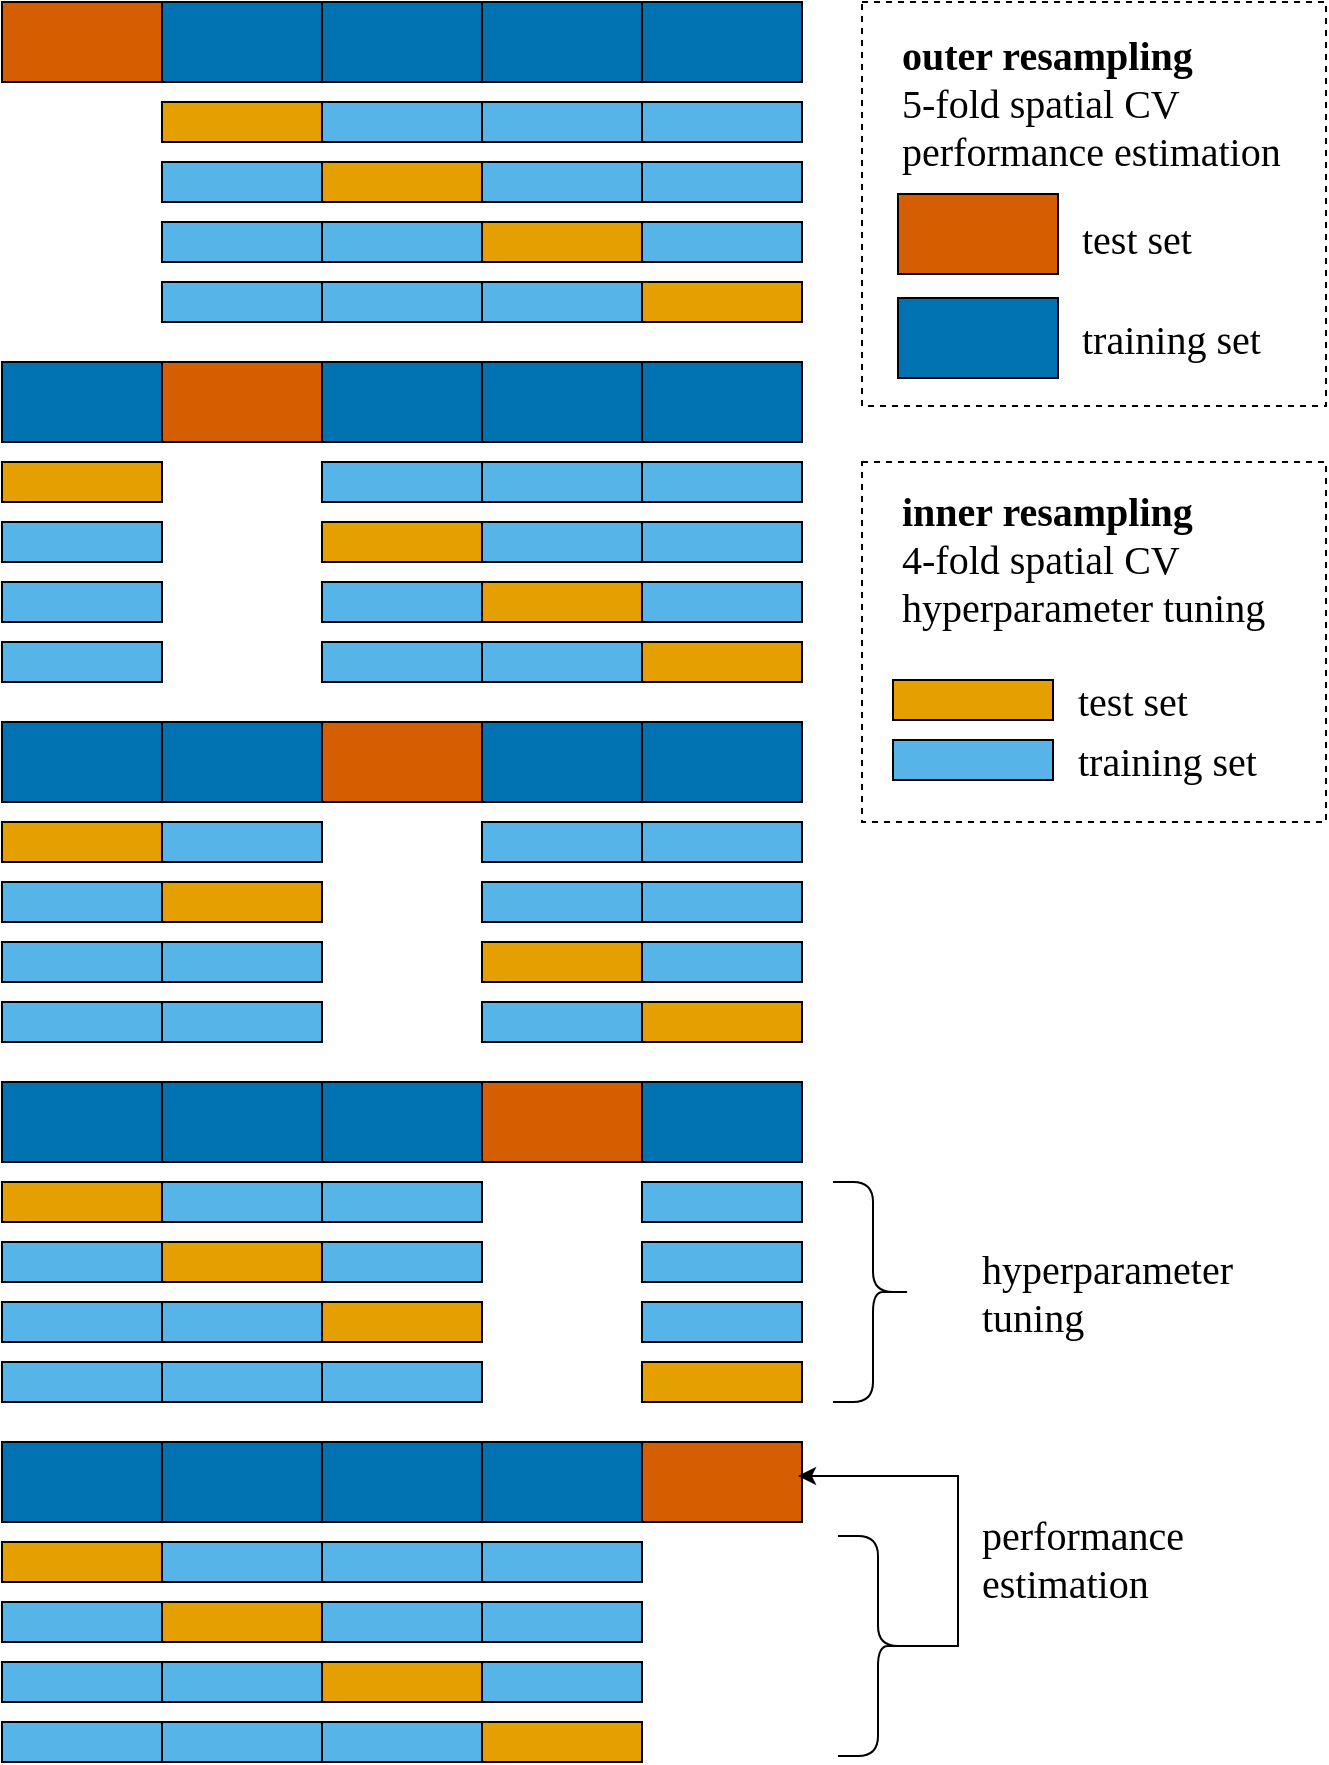 <mxfile version="21.8.2" type="device">
  <diagram name="Page-1" id="PBCSHt_XHbKlwtqyhNGC">
    <mxGraphModel dx="2206" dy="1217" grid="0" gridSize="10" guides="1" tooltips="1" connect="1" arrows="1" fold="1" page="1" pageScale="1" pageWidth="700" pageHeight="900" math="0" shadow="0">
      <root>
        <mxCell id="0" />
        <mxCell id="1" parent="0" />
        <mxCell id="wyE4UO38VLwdI6MI5VVs-248" value="" style="rounded=0;whiteSpace=wrap;html=1;dashed=1;" vertex="1" parent="1">
          <mxGeometry x="440" y="10" width="232" height="202" as="geometry" />
        </mxCell>
        <mxCell id="wyE4UO38VLwdI6MI5VVs-247" value="" style="rounded=0;whiteSpace=wrap;html=1;dashed=1;" vertex="1" parent="1">
          <mxGeometry x="440" y="240" width="232" height="180" as="geometry" />
        </mxCell>
        <mxCell id="wyE4UO38VLwdI6MI5VVs-1" value="" style="rounded=0;whiteSpace=wrap;html=1;fillColor=#D55E00;fontSize=20;" vertex="1" parent="1">
          <mxGeometry x="10" y="10" width="80" height="40" as="geometry" />
        </mxCell>
        <mxCell id="wyE4UO38VLwdI6MI5VVs-2" value="" style="rounded=0;whiteSpace=wrap;html=1;fillColor=#0072B2;fontSize=20;" vertex="1" parent="1">
          <mxGeometry x="90" y="10" width="80" height="40" as="geometry" />
        </mxCell>
        <mxCell id="wyE4UO38VLwdI6MI5VVs-3" value="" style="rounded=0;whiteSpace=wrap;html=1;fillColor=#0072B2;fontSize=20;" vertex="1" parent="1">
          <mxGeometry x="170" y="10" width="80" height="40" as="geometry" />
        </mxCell>
        <mxCell id="wyE4UO38VLwdI6MI5VVs-4" value="" style="rounded=0;whiteSpace=wrap;html=1;fillColor=#0072B2;fontSize=20;" vertex="1" parent="1">
          <mxGeometry x="250" y="10" width="80" height="40" as="geometry" />
        </mxCell>
        <mxCell id="wyE4UO38VLwdI6MI5VVs-5" value="" style="rounded=0;whiteSpace=wrap;html=1;fillColor=#0072B2;fontSize=20;" vertex="1" parent="1">
          <mxGeometry x="330" y="10" width="80" height="40" as="geometry" />
        </mxCell>
        <mxCell id="wyE4UO38VLwdI6MI5VVs-33" value="" style="rounded=0;whiteSpace=wrap;html=1;fillColor=#56B4E9;fontSize=20;" vertex="1" parent="1">
          <mxGeometry x="330" y="60" width="80" height="20" as="geometry" />
        </mxCell>
        <mxCell id="wyE4UO38VLwdI6MI5VVs-34" value="" style="rounded=0;whiteSpace=wrap;html=1;fillColor=#E69F00;fontSize=20;" vertex="1" parent="1">
          <mxGeometry x="90" y="60" width="80" height="20" as="geometry" />
        </mxCell>
        <mxCell id="wyE4UO38VLwdI6MI5VVs-35" value="" style="rounded=0;whiteSpace=wrap;html=1;fillColor=#56B4E9;fontSize=20;" vertex="1" parent="1">
          <mxGeometry x="170" y="60" width="80" height="20" as="geometry" />
        </mxCell>
        <mxCell id="wyE4UO38VLwdI6MI5VVs-36" value="" style="rounded=0;whiteSpace=wrap;html=1;fillColor=#56B4E9;fontSize=20;" vertex="1" parent="1">
          <mxGeometry x="250" y="60" width="80" height="20" as="geometry" />
        </mxCell>
        <mxCell id="wyE4UO38VLwdI6MI5VVs-49" value="" style="rounded=0;whiteSpace=wrap;html=1;fillColor=#56B4E9;fontSize=20;" vertex="1" parent="1">
          <mxGeometry x="330" y="90" width="80" height="20" as="geometry" />
        </mxCell>
        <mxCell id="wyE4UO38VLwdI6MI5VVs-50" value="" style="rounded=0;whiteSpace=wrap;html=1;fillColor=#56B4E9;fontSize=20;" vertex="1" parent="1">
          <mxGeometry x="90" y="90" width="80" height="20" as="geometry" />
        </mxCell>
        <mxCell id="wyE4UO38VLwdI6MI5VVs-51" value="" style="rounded=0;whiteSpace=wrap;html=1;fillColor=#E69F00;fontSize=20;" vertex="1" parent="1">
          <mxGeometry x="170" y="90" width="80" height="20" as="geometry" />
        </mxCell>
        <mxCell id="wyE4UO38VLwdI6MI5VVs-52" value="" style="rounded=0;whiteSpace=wrap;html=1;fillColor=#56B4E9;fontSize=20;" vertex="1" parent="1">
          <mxGeometry x="250" y="90" width="80" height="20" as="geometry" />
        </mxCell>
        <mxCell id="wyE4UO38VLwdI6MI5VVs-53" value="" style="rounded=0;whiteSpace=wrap;html=1;fillColor=#56B4E9;fontSize=20;" vertex="1" parent="1">
          <mxGeometry x="330" y="120" width="80" height="20" as="geometry" />
        </mxCell>
        <mxCell id="wyE4UO38VLwdI6MI5VVs-54" value="" style="rounded=0;whiteSpace=wrap;html=1;fillColor=#56B4E9;fontSize=20;" vertex="1" parent="1">
          <mxGeometry x="90" y="120" width="80" height="20" as="geometry" />
        </mxCell>
        <mxCell id="wyE4UO38VLwdI6MI5VVs-55" value="" style="rounded=0;whiteSpace=wrap;html=1;fillColor=#56B4E9;fontSize=20;" vertex="1" parent="1">
          <mxGeometry x="170" y="120" width="80" height="20" as="geometry" />
        </mxCell>
        <mxCell id="wyE4UO38VLwdI6MI5VVs-56" value="" style="rounded=0;whiteSpace=wrap;html=1;fillColor=#E69F00;fontSize=20;" vertex="1" parent="1">
          <mxGeometry x="250" y="120" width="80" height="20" as="geometry" />
        </mxCell>
        <mxCell id="wyE4UO38VLwdI6MI5VVs-57" value="" style="rounded=0;whiteSpace=wrap;html=1;fillColor=#E69F00;fontSize=20;" vertex="1" parent="1">
          <mxGeometry x="330" y="150" width="80" height="20" as="geometry" />
        </mxCell>
        <mxCell id="wyE4UO38VLwdI6MI5VVs-58" value="" style="rounded=0;whiteSpace=wrap;html=1;fillColor=#56B4E9;fontSize=20;" vertex="1" parent="1">
          <mxGeometry x="90" y="150" width="80" height="20" as="geometry" />
        </mxCell>
        <mxCell id="wyE4UO38VLwdI6MI5VVs-59" value="" style="rounded=0;whiteSpace=wrap;html=1;fillColor=#56B4E9;fontSize=20;" vertex="1" parent="1">
          <mxGeometry x="170" y="150" width="80" height="20" as="geometry" />
        </mxCell>
        <mxCell id="wyE4UO38VLwdI6MI5VVs-60" value="" style="rounded=0;whiteSpace=wrap;html=1;fillColor=#56B4E9;fontSize=20;" vertex="1" parent="1">
          <mxGeometry x="250" y="150" width="80" height="20" as="geometry" />
        </mxCell>
        <mxCell id="wyE4UO38VLwdI6MI5VVs-61" value="" style="rounded=0;whiteSpace=wrap;html=1;fillColor=#0072B2;fontSize=20;" vertex="1" parent="1">
          <mxGeometry x="10" y="190" width="80" height="40" as="geometry" />
        </mxCell>
        <mxCell id="wyE4UO38VLwdI6MI5VVs-62" value="" style="rounded=0;whiteSpace=wrap;html=1;fillColor=#D55E00;fontSize=20;" vertex="1" parent="1">
          <mxGeometry x="90" y="190" width="80" height="40" as="geometry" />
        </mxCell>
        <mxCell id="wyE4UO38VLwdI6MI5VVs-63" value="" style="rounded=0;whiteSpace=wrap;html=1;fillColor=#0072B2;fontSize=20;" vertex="1" parent="1">
          <mxGeometry x="170" y="190" width="80" height="40" as="geometry" />
        </mxCell>
        <mxCell id="wyE4UO38VLwdI6MI5VVs-64" value="" style="rounded=0;whiteSpace=wrap;html=1;fillColor=#0072B2;fontSize=20;" vertex="1" parent="1">
          <mxGeometry x="250" y="190" width="80" height="40" as="geometry" />
        </mxCell>
        <mxCell id="wyE4UO38VLwdI6MI5VVs-65" value="" style="rounded=0;whiteSpace=wrap;html=1;fillColor=#0072B2;fontSize=20;" vertex="1" parent="1">
          <mxGeometry x="330" y="190" width="80" height="40" as="geometry" />
        </mxCell>
        <mxCell id="wyE4UO38VLwdI6MI5VVs-82" value="" style="rounded=0;whiteSpace=wrap;html=1;fillColor=#0072B2;fontSize=20;" vertex="1" parent="1">
          <mxGeometry x="10" y="370" width="80" height="40" as="geometry" />
        </mxCell>
        <mxCell id="wyE4UO38VLwdI6MI5VVs-83" value="" style="rounded=0;whiteSpace=wrap;html=1;fillColor=#0072B2;fontSize=20;" vertex="1" parent="1">
          <mxGeometry x="90" y="370" width="80" height="40" as="geometry" />
        </mxCell>
        <mxCell id="wyE4UO38VLwdI6MI5VVs-84" value="" style="rounded=0;whiteSpace=wrap;html=1;fillColor=#D55E00;fontSize=20;" vertex="1" parent="1">
          <mxGeometry x="170" y="370" width="80" height="40" as="geometry" />
        </mxCell>
        <mxCell id="wyE4UO38VLwdI6MI5VVs-85" value="" style="rounded=0;whiteSpace=wrap;html=1;fillColor=#0072B2;fontSize=20;" vertex="1" parent="1">
          <mxGeometry x="250" y="370" width="80" height="40" as="geometry" />
        </mxCell>
        <mxCell id="wyE4UO38VLwdI6MI5VVs-86" value="" style="rounded=0;whiteSpace=wrap;html=1;fillColor=#0072B2;fontSize=20;" vertex="1" parent="1">
          <mxGeometry x="330" y="370" width="80" height="40" as="geometry" />
        </mxCell>
        <mxCell id="wyE4UO38VLwdI6MI5VVs-103" value="" style="rounded=0;whiteSpace=wrap;html=1;fillColor=#0072B2;fontSize=20;" vertex="1" parent="1">
          <mxGeometry x="10" y="550" width="80" height="40" as="geometry" />
        </mxCell>
        <mxCell id="wyE4UO38VLwdI6MI5VVs-104" value="" style="rounded=0;whiteSpace=wrap;html=1;fillColor=#0072B2;fontSize=20;" vertex="1" parent="1">
          <mxGeometry x="90" y="550" width="80" height="40" as="geometry" />
        </mxCell>
        <mxCell id="wyE4UO38VLwdI6MI5VVs-105" value="" style="rounded=0;whiteSpace=wrap;html=1;fillColor=#0072B2;fontSize=20;" vertex="1" parent="1">
          <mxGeometry x="170" y="550" width="80" height="40" as="geometry" />
        </mxCell>
        <mxCell id="wyE4UO38VLwdI6MI5VVs-106" value="" style="rounded=0;whiteSpace=wrap;html=1;fillColor=#D55E00;fontSize=20;" vertex="1" parent="1">
          <mxGeometry x="250" y="550" width="80" height="40" as="geometry" />
        </mxCell>
        <mxCell id="wyE4UO38VLwdI6MI5VVs-107" value="" style="rounded=0;whiteSpace=wrap;html=1;fillColor=#0072B2;fontSize=20;" vertex="1" parent="1">
          <mxGeometry x="330" y="550" width="80" height="40" as="geometry" />
        </mxCell>
        <mxCell id="wyE4UO38VLwdI6MI5VVs-124" value="" style="rounded=0;whiteSpace=wrap;html=1;fillColor=#0072B2;fontSize=20;" vertex="1" parent="1">
          <mxGeometry x="10" y="730" width="80" height="40" as="geometry" />
        </mxCell>
        <mxCell id="wyE4UO38VLwdI6MI5VVs-125" value="" style="rounded=0;whiteSpace=wrap;html=1;fillColor=#0072B2;fontSize=20;" vertex="1" parent="1">
          <mxGeometry x="90" y="730" width="80" height="40" as="geometry" />
        </mxCell>
        <mxCell id="wyE4UO38VLwdI6MI5VVs-126" value="" style="rounded=0;whiteSpace=wrap;html=1;fillColor=#0072B2;fontSize=20;" vertex="1" parent="1">
          <mxGeometry x="170" y="730" width="80" height="40" as="geometry" />
        </mxCell>
        <mxCell id="wyE4UO38VLwdI6MI5VVs-127" value="" style="rounded=0;whiteSpace=wrap;html=1;fillColor=#0072B2;fontSize=20;" vertex="1" parent="1">
          <mxGeometry x="250" y="730" width="80" height="40" as="geometry" />
        </mxCell>
        <mxCell id="wyE4UO38VLwdI6MI5VVs-128" value="" style="rounded=0;whiteSpace=wrap;html=1;fillColor=#D55E00;fontSize=20;" vertex="1" parent="1">
          <mxGeometry x="330" y="730" width="80" height="40" as="geometry" />
        </mxCell>
        <mxCell id="wyE4UO38VLwdI6MI5VVs-145" value="" style="rounded=0;whiteSpace=wrap;html=1;fillColor=#56B4E9;fontSize=20;" vertex="1" parent="1">
          <mxGeometry x="330" y="240" width="80" height="20" as="geometry" />
        </mxCell>
        <mxCell id="wyE4UO38VLwdI6MI5VVs-146" value="" style="rounded=0;whiteSpace=wrap;html=1;fillColor=#E69F00;fontSize=20;" vertex="1" parent="1">
          <mxGeometry x="10" y="240" width="80" height="20" as="geometry" />
        </mxCell>
        <mxCell id="wyE4UO38VLwdI6MI5VVs-147" value="" style="rounded=0;whiteSpace=wrap;html=1;fillColor=#56B4E9;fontSize=20;" vertex="1" parent="1">
          <mxGeometry x="170" y="240" width="80" height="20" as="geometry" />
        </mxCell>
        <mxCell id="wyE4UO38VLwdI6MI5VVs-148" value="" style="rounded=0;whiteSpace=wrap;html=1;fillColor=#56B4E9;fontSize=20;" vertex="1" parent="1">
          <mxGeometry x="250" y="240" width="80" height="20" as="geometry" />
        </mxCell>
        <mxCell id="wyE4UO38VLwdI6MI5VVs-149" value="" style="rounded=0;whiteSpace=wrap;html=1;fillColor=#56B4E9;fontSize=20;" vertex="1" parent="1">
          <mxGeometry x="330" y="270" width="80" height="20" as="geometry" />
        </mxCell>
        <mxCell id="wyE4UO38VLwdI6MI5VVs-150" value="" style="rounded=0;whiteSpace=wrap;html=1;fillColor=#56B4E9;fontSize=20;" vertex="1" parent="1">
          <mxGeometry x="10" y="270" width="80" height="20" as="geometry" />
        </mxCell>
        <mxCell id="wyE4UO38VLwdI6MI5VVs-151" value="" style="rounded=0;whiteSpace=wrap;html=1;fillColor=#E69F00;fontSize=20;" vertex="1" parent="1">
          <mxGeometry x="170" y="270" width="80" height="20" as="geometry" />
        </mxCell>
        <mxCell id="wyE4UO38VLwdI6MI5VVs-152" value="" style="rounded=0;whiteSpace=wrap;html=1;fillColor=#56B4E9;fontSize=20;" vertex="1" parent="1">
          <mxGeometry x="250" y="270" width="80" height="20" as="geometry" />
        </mxCell>
        <mxCell id="wyE4UO38VLwdI6MI5VVs-153" value="" style="rounded=0;whiteSpace=wrap;html=1;fillColor=#56B4E9;fontSize=20;" vertex="1" parent="1">
          <mxGeometry x="330" y="300" width="80" height="20" as="geometry" />
        </mxCell>
        <mxCell id="wyE4UO38VLwdI6MI5VVs-154" value="" style="rounded=0;whiteSpace=wrap;html=1;fillColor=#56B4E9;fontSize=20;" vertex="1" parent="1">
          <mxGeometry x="10" y="300" width="80" height="20" as="geometry" />
        </mxCell>
        <mxCell id="wyE4UO38VLwdI6MI5VVs-155" value="" style="rounded=0;whiteSpace=wrap;html=1;fillColor=#56B4E9;fontSize=20;" vertex="1" parent="1">
          <mxGeometry x="170" y="300" width="80" height="20" as="geometry" />
        </mxCell>
        <mxCell id="wyE4UO38VLwdI6MI5VVs-156" value="" style="rounded=0;whiteSpace=wrap;html=1;fillColor=#E69F00;fontSize=20;" vertex="1" parent="1">
          <mxGeometry x="250" y="300" width="80" height="20" as="geometry" />
        </mxCell>
        <mxCell id="wyE4UO38VLwdI6MI5VVs-157" value="" style="rounded=0;whiteSpace=wrap;html=1;fillColor=#E69F00;fontSize=20;" vertex="1" parent="1">
          <mxGeometry x="330" y="330" width="80" height="20" as="geometry" />
        </mxCell>
        <mxCell id="wyE4UO38VLwdI6MI5VVs-158" value="" style="rounded=0;whiteSpace=wrap;html=1;fillColor=#56B4E9;fontSize=20;" vertex="1" parent="1">
          <mxGeometry x="10" y="330" width="80" height="20" as="geometry" />
        </mxCell>
        <mxCell id="wyE4UO38VLwdI6MI5VVs-159" value="" style="rounded=0;whiteSpace=wrap;html=1;fillColor=#56B4E9;fontSize=20;" vertex="1" parent="1">
          <mxGeometry x="170" y="330" width="80" height="20" as="geometry" />
        </mxCell>
        <mxCell id="wyE4UO38VLwdI6MI5VVs-160" value="" style="rounded=0;whiteSpace=wrap;html=1;fillColor=#56B4E9;fontSize=20;" vertex="1" parent="1">
          <mxGeometry x="250" y="330" width="80" height="20" as="geometry" />
        </mxCell>
        <mxCell id="wyE4UO38VLwdI6MI5VVs-161" value="" style="rounded=0;whiteSpace=wrap;html=1;fillColor=#56B4E9;fontSize=20;" vertex="1" parent="1">
          <mxGeometry x="330" y="420" width="80" height="20" as="geometry" />
        </mxCell>
        <mxCell id="wyE4UO38VLwdI6MI5VVs-162" value="" style="rounded=0;whiteSpace=wrap;html=1;fillColor=#E69F00;fontSize=20;" vertex="1" parent="1">
          <mxGeometry x="10" y="420" width="80" height="20" as="geometry" />
        </mxCell>
        <mxCell id="wyE4UO38VLwdI6MI5VVs-163" value="" style="rounded=0;whiteSpace=wrap;html=1;fillColor=#56B4E9;fontSize=20;" vertex="1" parent="1">
          <mxGeometry x="90" y="420" width="80" height="20" as="geometry" />
        </mxCell>
        <mxCell id="wyE4UO38VLwdI6MI5VVs-164" value="" style="rounded=0;whiteSpace=wrap;html=1;fillColor=#56B4E9;fontSize=20;" vertex="1" parent="1">
          <mxGeometry x="250" y="420" width="80" height="20" as="geometry" />
        </mxCell>
        <mxCell id="wyE4UO38VLwdI6MI5VVs-165" value="" style="rounded=0;whiteSpace=wrap;html=1;fillColor=#56B4E9;fontSize=20;" vertex="1" parent="1">
          <mxGeometry x="330" y="450" width="80" height="20" as="geometry" />
        </mxCell>
        <mxCell id="wyE4UO38VLwdI6MI5VVs-166" value="" style="rounded=0;whiteSpace=wrap;html=1;fillColor=#56B4E9;fontSize=20;" vertex="1" parent="1">
          <mxGeometry x="10" y="450" width="80" height="20" as="geometry" />
        </mxCell>
        <mxCell id="wyE4UO38VLwdI6MI5VVs-167" value="" style="rounded=0;whiteSpace=wrap;html=1;fillColor=#E69F00;fontSize=20;" vertex="1" parent="1">
          <mxGeometry x="90" y="450" width="80" height="20" as="geometry" />
        </mxCell>
        <mxCell id="wyE4UO38VLwdI6MI5VVs-168" value="" style="rounded=0;whiteSpace=wrap;html=1;fillColor=#56B4E9;fontSize=20;" vertex="1" parent="1">
          <mxGeometry x="250" y="450" width="80" height="20" as="geometry" />
        </mxCell>
        <mxCell id="wyE4UO38VLwdI6MI5VVs-169" value="" style="rounded=0;whiteSpace=wrap;html=1;fillColor=#56B4E9;fontSize=20;" vertex="1" parent="1">
          <mxGeometry x="330" y="480" width="80" height="20" as="geometry" />
        </mxCell>
        <mxCell id="wyE4UO38VLwdI6MI5VVs-170" value="" style="rounded=0;whiteSpace=wrap;html=1;fillColor=#56B4E9;fontSize=20;" vertex="1" parent="1">
          <mxGeometry x="10" y="480" width="80" height="20" as="geometry" />
        </mxCell>
        <mxCell id="wyE4UO38VLwdI6MI5VVs-171" value="" style="rounded=0;whiteSpace=wrap;html=1;fillColor=#56B4E9;fontSize=20;" vertex="1" parent="1">
          <mxGeometry x="90" y="480" width="80" height="20" as="geometry" />
        </mxCell>
        <mxCell id="wyE4UO38VLwdI6MI5VVs-172" value="" style="rounded=0;whiteSpace=wrap;html=1;fillColor=#E69F00;fontSize=20;" vertex="1" parent="1">
          <mxGeometry x="250" y="480" width="80" height="20" as="geometry" />
        </mxCell>
        <mxCell id="wyE4UO38VLwdI6MI5VVs-173" value="" style="rounded=0;whiteSpace=wrap;html=1;fillColor=#E69F00;fontSize=20;" vertex="1" parent="1">
          <mxGeometry x="330" y="510" width="80" height="20" as="geometry" />
        </mxCell>
        <mxCell id="wyE4UO38VLwdI6MI5VVs-174" value="" style="rounded=0;whiteSpace=wrap;html=1;fillColor=#56B4E9;fontSize=20;" vertex="1" parent="1">
          <mxGeometry x="10" y="510" width="80" height="20" as="geometry" />
        </mxCell>
        <mxCell id="wyE4UO38VLwdI6MI5VVs-175" value="" style="rounded=0;whiteSpace=wrap;html=1;fillColor=#56B4E9;fontSize=20;" vertex="1" parent="1">
          <mxGeometry x="90" y="510" width="80" height="20" as="geometry" />
        </mxCell>
        <mxCell id="wyE4UO38VLwdI6MI5VVs-176" value="" style="rounded=0;whiteSpace=wrap;html=1;fillColor=#56B4E9;fontSize=20;" vertex="1" parent="1">
          <mxGeometry x="250" y="510" width="80" height="20" as="geometry" />
        </mxCell>
        <mxCell id="wyE4UO38VLwdI6MI5VVs-177" value="" style="rounded=0;whiteSpace=wrap;html=1;fillColor=#56B4E9;fontSize=20;" vertex="1" parent="1">
          <mxGeometry x="330" y="600" width="80" height="20" as="geometry" />
        </mxCell>
        <mxCell id="wyE4UO38VLwdI6MI5VVs-178" value="" style="rounded=0;whiteSpace=wrap;html=1;fillColor=#E69F00;fontSize=20;" vertex="1" parent="1">
          <mxGeometry x="10" y="600" width="80" height="20" as="geometry" />
        </mxCell>
        <mxCell id="wyE4UO38VLwdI6MI5VVs-179" value="" style="rounded=0;whiteSpace=wrap;html=1;fillColor=#56B4E9;fontSize=20;" vertex="1" parent="1">
          <mxGeometry x="90" y="600" width="80" height="20" as="geometry" />
        </mxCell>
        <mxCell id="wyE4UO38VLwdI6MI5VVs-180" value="" style="rounded=0;whiteSpace=wrap;html=1;fillColor=#56B4E9;fontSize=20;" vertex="1" parent="1">
          <mxGeometry x="170" y="600" width="80" height="20" as="geometry" />
        </mxCell>
        <mxCell id="wyE4UO38VLwdI6MI5VVs-181" value="" style="rounded=0;whiteSpace=wrap;html=1;fillColor=#56B4E9;fontSize=20;" vertex="1" parent="1">
          <mxGeometry x="330" y="630" width="80" height="20" as="geometry" />
        </mxCell>
        <mxCell id="wyE4UO38VLwdI6MI5VVs-182" value="" style="rounded=0;whiteSpace=wrap;html=1;fillColor=#56B4E9;fontSize=20;" vertex="1" parent="1">
          <mxGeometry x="10" y="630" width="80" height="20" as="geometry" />
        </mxCell>
        <mxCell id="wyE4UO38VLwdI6MI5VVs-183" value="" style="rounded=0;whiteSpace=wrap;html=1;fillColor=#E69F00;fontSize=20;" vertex="1" parent="1">
          <mxGeometry x="90" y="630" width="80" height="20" as="geometry" />
        </mxCell>
        <mxCell id="wyE4UO38VLwdI6MI5VVs-184" value="" style="rounded=0;whiteSpace=wrap;html=1;fillColor=#56B4E9;fontSize=20;" vertex="1" parent="1">
          <mxGeometry x="170" y="630" width="80" height="20" as="geometry" />
        </mxCell>
        <mxCell id="wyE4UO38VLwdI6MI5VVs-185" value="" style="rounded=0;whiteSpace=wrap;html=1;fillColor=#56B4E9;fontSize=20;" vertex="1" parent="1">
          <mxGeometry x="330" y="660" width="80" height="20" as="geometry" />
        </mxCell>
        <mxCell id="wyE4UO38VLwdI6MI5VVs-186" value="" style="rounded=0;whiteSpace=wrap;html=1;fillColor=#56B4E9;fontSize=20;" vertex="1" parent="1">
          <mxGeometry x="10" y="660" width="80" height="20" as="geometry" />
        </mxCell>
        <mxCell id="wyE4UO38VLwdI6MI5VVs-187" value="" style="rounded=0;whiteSpace=wrap;html=1;fillColor=#56B4E9;fontSize=20;" vertex="1" parent="1">
          <mxGeometry x="90" y="660" width="80" height="20" as="geometry" />
        </mxCell>
        <mxCell id="wyE4UO38VLwdI6MI5VVs-188" value="" style="rounded=0;whiteSpace=wrap;html=1;fillColor=#E69F00;fontSize=20;" vertex="1" parent="1">
          <mxGeometry x="170" y="660" width="80" height="20" as="geometry" />
        </mxCell>
        <mxCell id="wyE4UO38VLwdI6MI5VVs-189" value="" style="rounded=0;whiteSpace=wrap;html=1;fillColor=#E69F00;fontSize=20;" vertex="1" parent="1">
          <mxGeometry x="330" y="690" width="80" height="20" as="geometry" />
        </mxCell>
        <mxCell id="wyE4UO38VLwdI6MI5VVs-190" value="" style="rounded=0;whiteSpace=wrap;html=1;fillColor=#56B4E9;fontSize=20;" vertex="1" parent="1">
          <mxGeometry x="10" y="690" width="80" height="20" as="geometry" />
        </mxCell>
        <mxCell id="wyE4UO38VLwdI6MI5VVs-191" value="" style="rounded=0;whiteSpace=wrap;html=1;fillColor=#56B4E9;fontSize=20;" vertex="1" parent="1">
          <mxGeometry x="90" y="690" width="80" height="20" as="geometry" />
        </mxCell>
        <mxCell id="wyE4UO38VLwdI6MI5VVs-192" value="" style="rounded=0;whiteSpace=wrap;html=1;fillColor=#56B4E9;fontSize=20;" vertex="1" parent="1">
          <mxGeometry x="170" y="690" width="80" height="20" as="geometry" />
        </mxCell>
        <mxCell id="wyE4UO38VLwdI6MI5VVs-193" value="" style="rounded=0;whiteSpace=wrap;html=1;fillColor=#56B4E9;fontSize=20;" vertex="1" parent="1">
          <mxGeometry x="250" y="780" width="80" height="20" as="geometry" />
        </mxCell>
        <mxCell id="wyE4UO38VLwdI6MI5VVs-194" value="" style="rounded=0;whiteSpace=wrap;html=1;fillColor=#E69F00;fontSize=20;" vertex="1" parent="1">
          <mxGeometry x="10" y="780" width="80" height="20" as="geometry" />
        </mxCell>
        <mxCell id="wyE4UO38VLwdI6MI5VVs-195" value="" style="rounded=0;whiteSpace=wrap;html=1;fillColor=#56B4E9;fontSize=20;" vertex="1" parent="1">
          <mxGeometry x="90" y="780" width="80" height="20" as="geometry" />
        </mxCell>
        <mxCell id="wyE4UO38VLwdI6MI5VVs-196" value="" style="rounded=0;whiteSpace=wrap;html=1;fillColor=#56B4E9;fontSize=20;" vertex="1" parent="1">
          <mxGeometry x="170" y="780" width="80" height="20" as="geometry" />
        </mxCell>
        <mxCell id="wyE4UO38VLwdI6MI5VVs-197" value="" style="rounded=0;whiteSpace=wrap;html=1;fillColor=#56B4E9;fontSize=20;" vertex="1" parent="1">
          <mxGeometry x="250" y="810" width="80" height="20" as="geometry" />
        </mxCell>
        <mxCell id="wyE4UO38VLwdI6MI5VVs-198" value="" style="rounded=0;whiteSpace=wrap;html=1;fillColor=#56B4E9;fontSize=20;" vertex="1" parent="1">
          <mxGeometry x="10" y="810" width="80" height="20" as="geometry" />
        </mxCell>
        <mxCell id="wyE4UO38VLwdI6MI5VVs-199" value="" style="rounded=0;whiteSpace=wrap;html=1;fillColor=#E69F00;fontSize=20;" vertex="1" parent="1">
          <mxGeometry x="90" y="810" width="80" height="20" as="geometry" />
        </mxCell>
        <mxCell id="wyE4UO38VLwdI6MI5VVs-200" value="" style="rounded=0;whiteSpace=wrap;html=1;fillColor=#56B4E9;fontSize=20;" vertex="1" parent="1">
          <mxGeometry x="170" y="810" width="80" height="20" as="geometry" />
        </mxCell>
        <mxCell id="wyE4UO38VLwdI6MI5VVs-201" value="" style="rounded=0;whiteSpace=wrap;html=1;fillColor=#56B4E9;fontSize=20;" vertex="1" parent="1">
          <mxGeometry x="250" y="840" width="80" height="20" as="geometry" />
        </mxCell>
        <mxCell id="wyE4UO38VLwdI6MI5VVs-202" value="" style="rounded=0;whiteSpace=wrap;html=1;fillColor=#56B4E9;fontSize=20;" vertex="1" parent="1">
          <mxGeometry x="10" y="840" width="80" height="20" as="geometry" />
        </mxCell>
        <mxCell id="wyE4UO38VLwdI6MI5VVs-203" value="" style="rounded=0;whiteSpace=wrap;html=1;fillColor=#56B4E9;fontSize=20;" vertex="1" parent="1">
          <mxGeometry x="90" y="840" width="80" height="20" as="geometry" />
        </mxCell>
        <mxCell id="wyE4UO38VLwdI6MI5VVs-204" value="" style="rounded=0;whiteSpace=wrap;html=1;fillColor=#E69F00;fontSize=20;" vertex="1" parent="1">
          <mxGeometry x="170" y="840" width="80" height="20" as="geometry" />
        </mxCell>
        <mxCell id="wyE4UO38VLwdI6MI5VVs-205" value="" style="rounded=0;whiteSpace=wrap;html=1;fillColor=#E69F00;fontSize=20;" vertex="1" parent="1">
          <mxGeometry x="250" y="870" width="80" height="20" as="geometry" />
        </mxCell>
        <mxCell id="wyE4UO38VLwdI6MI5VVs-206" value="" style="rounded=0;whiteSpace=wrap;html=1;fillColor=#56B4E9;fontSize=20;" vertex="1" parent="1">
          <mxGeometry x="10" y="870" width="80" height="20" as="geometry" />
        </mxCell>
        <mxCell id="wyE4UO38VLwdI6MI5VVs-207" value="" style="rounded=0;whiteSpace=wrap;html=1;fillColor=#56B4E9;fontSize=20;" vertex="1" parent="1">
          <mxGeometry x="90" y="870" width="80" height="20" as="geometry" />
        </mxCell>
        <mxCell id="wyE4UO38VLwdI6MI5VVs-208" value="" style="rounded=0;whiteSpace=wrap;html=1;fillColor=#56B4E9;fontSize=20;" vertex="1" parent="1">
          <mxGeometry x="170" y="870" width="80" height="20" as="geometry" />
        </mxCell>
        <mxCell id="wyE4UO38VLwdI6MI5VVs-219" value="" style="rounded=0;whiteSpace=wrap;html=1;fillColor=#D55E00;fontFamily=Source Sans Pro;fontSize=20;" vertex="1" parent="1">
          <mxGeometry x="458" y="106" width="80" height="40" as="geometry" />
        </mxCell>
        <mxCell id="wyE4UO38VLwdI6MI5VVs-220" value="" style="rounded=0;whiteSpace=wrap;html=1;fillColor=#0072B2;fontFamily=Source Sans Pro;fontSize=20;" vertex="1" parent="1">
          <mxGeometry x="458" y="158" width="80" height="40" as="geometry" />
        </mxCell>
        <mxCell id="wyE4UO38VLwdI6MI5VVs-221" value="" style="rounded=0;whiteSpace=wrap;html=1;fillColor=#E69F00;fontFamily=Source Sans Pro;fontSize=20;" vertex="1" parent="1">
          <mxGeometry x="455.5" y="349" width="80" height="20" as="geometry" />
        </mxCell>
        <mxCell id="wyE4UO38VLwdI6MI5VVs-223" value="test set" style="rounded=0;whiteSpace=wrap;html=1;fillColor=#FFFFFF;fontFamily=Source Sans Pro;fontSize=20;strokeColor=none;align=left;" vertex="1" parent="1">
          <mxGeometry x="548" y="108" width="100" height="40" as="geometry" />
        </mxCell>
        <mxCell id="wyE4UO38VLwdI6MI5VVs-224" value="training set" style="rounded=0;whiteSpace=wrap;html=1;fillColor=#FFFFFF;fontFamily=Source Sans Pro;fontSize=20;strokeColor=none;align=left;" vertex="1" parent="1">
          <mxGeometry x="548" y="158" width="100" height="40" as="geometry" />
        </mxCell>
        <mxCell id="wyE4UO38VLwdI6MI5VVs-228" value="test set" style="rounded=0;whiteSpace=wrap;html=1;fillColor=#FFFFFF;fontFamily=Source Sans Pro;fontSize=20;labelBorderColor=none;strokeColor=none;align=left;" vertex="1" parent="1">
          <mxGeometry x="545.5" y="349" width="100" height="20" as="geometry" />
        </mxCell>
        <mxCell id="wyE4UO38VLwdI6MI5VVs-229" value="training set" style="rounded=0;whiteSpace=wrap;html=1;fillColor=#FFFFFF;fontFamily=Source Sans Pro;fontSize=20;strokeColor=none;align=left;" vertex="1" parent="1">
          <mxGeometry x="545.5" y="379" width="100" height="20" as="geometry" />
        </mxCell>
        <mxCell id="wyE4UO38VLwdI6MI5VVs-230" value="&lt;div style=&quot;font-size: 20px;&quot;&gt;&lt;b style=&quot;font-size: 20px;&quot;&gt;&lt;font face=&quot;Source Sans Pro&quot; style=&quot;font-size: 20px;&quot;&gt;inner resampling&lt;/font&gt;&lt;/b&gt;&lt;/div&gt;&lt;div style=&quot;font-size: 20px;&quot;&gt;&lt;font face=&quot;Source Sans Pro&quot; style=&quot;font-size: 20px;&quot;&gt;4-fold spatial CV&lt;/font&gt;&lt;/div&gt;&lt;div style=&quot;font-size: 20px;&quot;&gt;&lt;font face=&quot;Source Sans Pro&quot; style=&quot;font-size: 20px;&quot;&gt;hyperparameter tuning&lt;/font&gt;&lt;/div&gt;" style="text;html=1;strokeColor=none;fillColor=none;align=left;verticalAlign=middle;whiteSpace=wrap;rounded=0;fontFamily=Source Sans Pro;fontSize=20;" vertex="1" parent="1">
          <mxGeometry x="458" y="248" width="210" height="80" as="geometry" />
        </mxCell>
        <mxCell id="wyE4UO38VLwdI6MI5VVs-231" value="" style="rounded=0;whiteSpace=wrap;html=1;fillColor=#56B4E9;fontFamily=Source Sans Pro;fontSize=20;" vertex="1" parent="1">
          <mxGeometry x="455.5" y="379" width="80" height="20" as="geometry" />
        </mxCell>
        <mxCell id="wyE4UO38VLwdI6MI5VVs-232" value="" style="shape=curlyBracket;whiteSpace=wrap;html=1;rounded=1;flipH=1;labelPosition=right;verticalLabelPosition=middle;align=left;verticalAlign=middle;fontSize=20;" vertex="1" parent="1">
          <mxGeometry x="425.5" y="600" width="40" height="110" as="geometry" />
        </mxCell>
        <mxCell id="wyE4UO38VLwdI6MI5VVs-233" value="hyperparameter tuning" style="text;html=1;strokeColor=none;fillColor=none;align=left;verticalAlign=middle;whiteSpace=wrap;rounded=0;fontFamily=Source Sans Pro;fontSize=20;" vertex="1" parent="1">
          <mxGeometry x="498" y="615" width="150" height="80" as="geometry" />
        </mxCell>
        <mxCell id="wyE4UO38VLwdI6MI5VVs-234" value="" style="shape=curlyBracket;whiteSpace=wrap;html=1;rounded=1;flipH=1;labelPosition=right;verticalLabelPosition=middle;align=left;verticalAlign=middle;fontSize=20;" vertex="1" parent="1">
          <mxGeometry x="428" y="777" width="40" height="110" as="geometry" />
        </mxCell>
        <mxCell id="wyE4UO38VLwdI6MI5VVs-243" value="" style="endArrow=classic;html=1;rounded=0;entryX=1;entryY=0.5;entryDx=0;entryDy=0;exitX=0.1;exitY=0.5;exitDx=0;exitDy=0;exitPerimeter=0;" edge="1" parent="1">
          <mxGeometry width="50" height="50" relative="1" as="geometry">
            <mxPoint x="464" y="832.0" as="sourcePoint" />
            <mxPoint x="408" y="747" as="targetPoint" />
            <Array as="points">
              <mxPoint x="488" y="832" />
              <mxPoint x="488" y="747" />
            </Array>
          </mxGeometry>
        </mxCell>
        <mxCell id="wyE4UO38VLwdI6MI5VVs-244" value="&lt;div style=&quot;font-size: 20px;&quot;&gt;&lt;b style=&quot;font-size: 20px;&quot;&gt;&lt;font face=&quot;Source Sans Pro&quot; style=&quot;font-size: 20px;&quot;&gt;outer resampling&lt;/font&gt;&lt;/b&gt;&lt;/div&gt;&lt;div style=&quot;font-size: 20px;&quot;&gt;&lt;font face=&quot;Source Sans Pro&quot; style=&quot;font-size: 20px;&quot;&gt;5-fold spatial CV&lt;/font&gt;&lt;/div&gt;&lt;div&gt;performance estimation&lt;br&gt;&lt;/div&gt;" style="text;html=1;strokeColor=none;fillColor=none;align=left;verticalAlign=middle;whiteSpace=wrap;rounded=0;fontFamily=Source Sans Pro;fontSize=20;labelBorderColor=none;" vertex="1" parent="1">
          <mxGeometry x="458" y="20" width="210" height="80" as="geometry" />
        </mxCell>
        <mxCell id="wyE4UO38VLwdI6MI5VVs-246" value="performance estimation" style="text;html=1;strokeColor=none;fillColor=none;align=left;verticalAlign=middle;whiteSpace=wrap;rounded=0;fontFamily=Source Sans Pro;fontSize=20;" vertex="1" parent="1">
          <mxGeometry x="498" y="748" width="150" height="80" as="geometry" />
        </mxCell>
      </root>
    </mxGraphModel>
  </diagram>
</mxfile>

